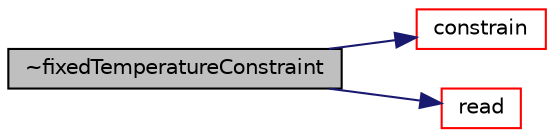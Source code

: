 digraph "~fixedTemperatureConstraint"
{
  bgcolor="transparent";
  edge [fontname="Helvetica",fontsize="10",labelfontname="Helvetica",labelfontsize="10"];
  node [fontname="Helvetica",fontsize="10",shape=record];
  rankdir="LR";
  Node339 [label="~fixedTemperatureConstraint",height=0.2,width=0.4,color="black", fillcolor="grey75", style="filled", fontcolor="black"];
  Node339 -> Node340 [color="midnightblue",fontsize="10",style="solid",fontname="Helvetica"];
  Node340 [label="constrain",height=0.2,width=0.4,color="red",URL="$a24557.html#a719f23bf798c0b02e63d9c1308836c87",tooltip="Constrain energy equation to fix the temperature. "];
  Node339 -> Node677 [color="midnightblue",fontsize="10",style="solid",fontname="Helvetica"];
  Node677 [label="read",height=0.2,width=0.4,color="red",URL="$a24557.html#a6ce0c64db98eb6144d363dbfc86104eb",tooltip="Read dictionary. "];
}

